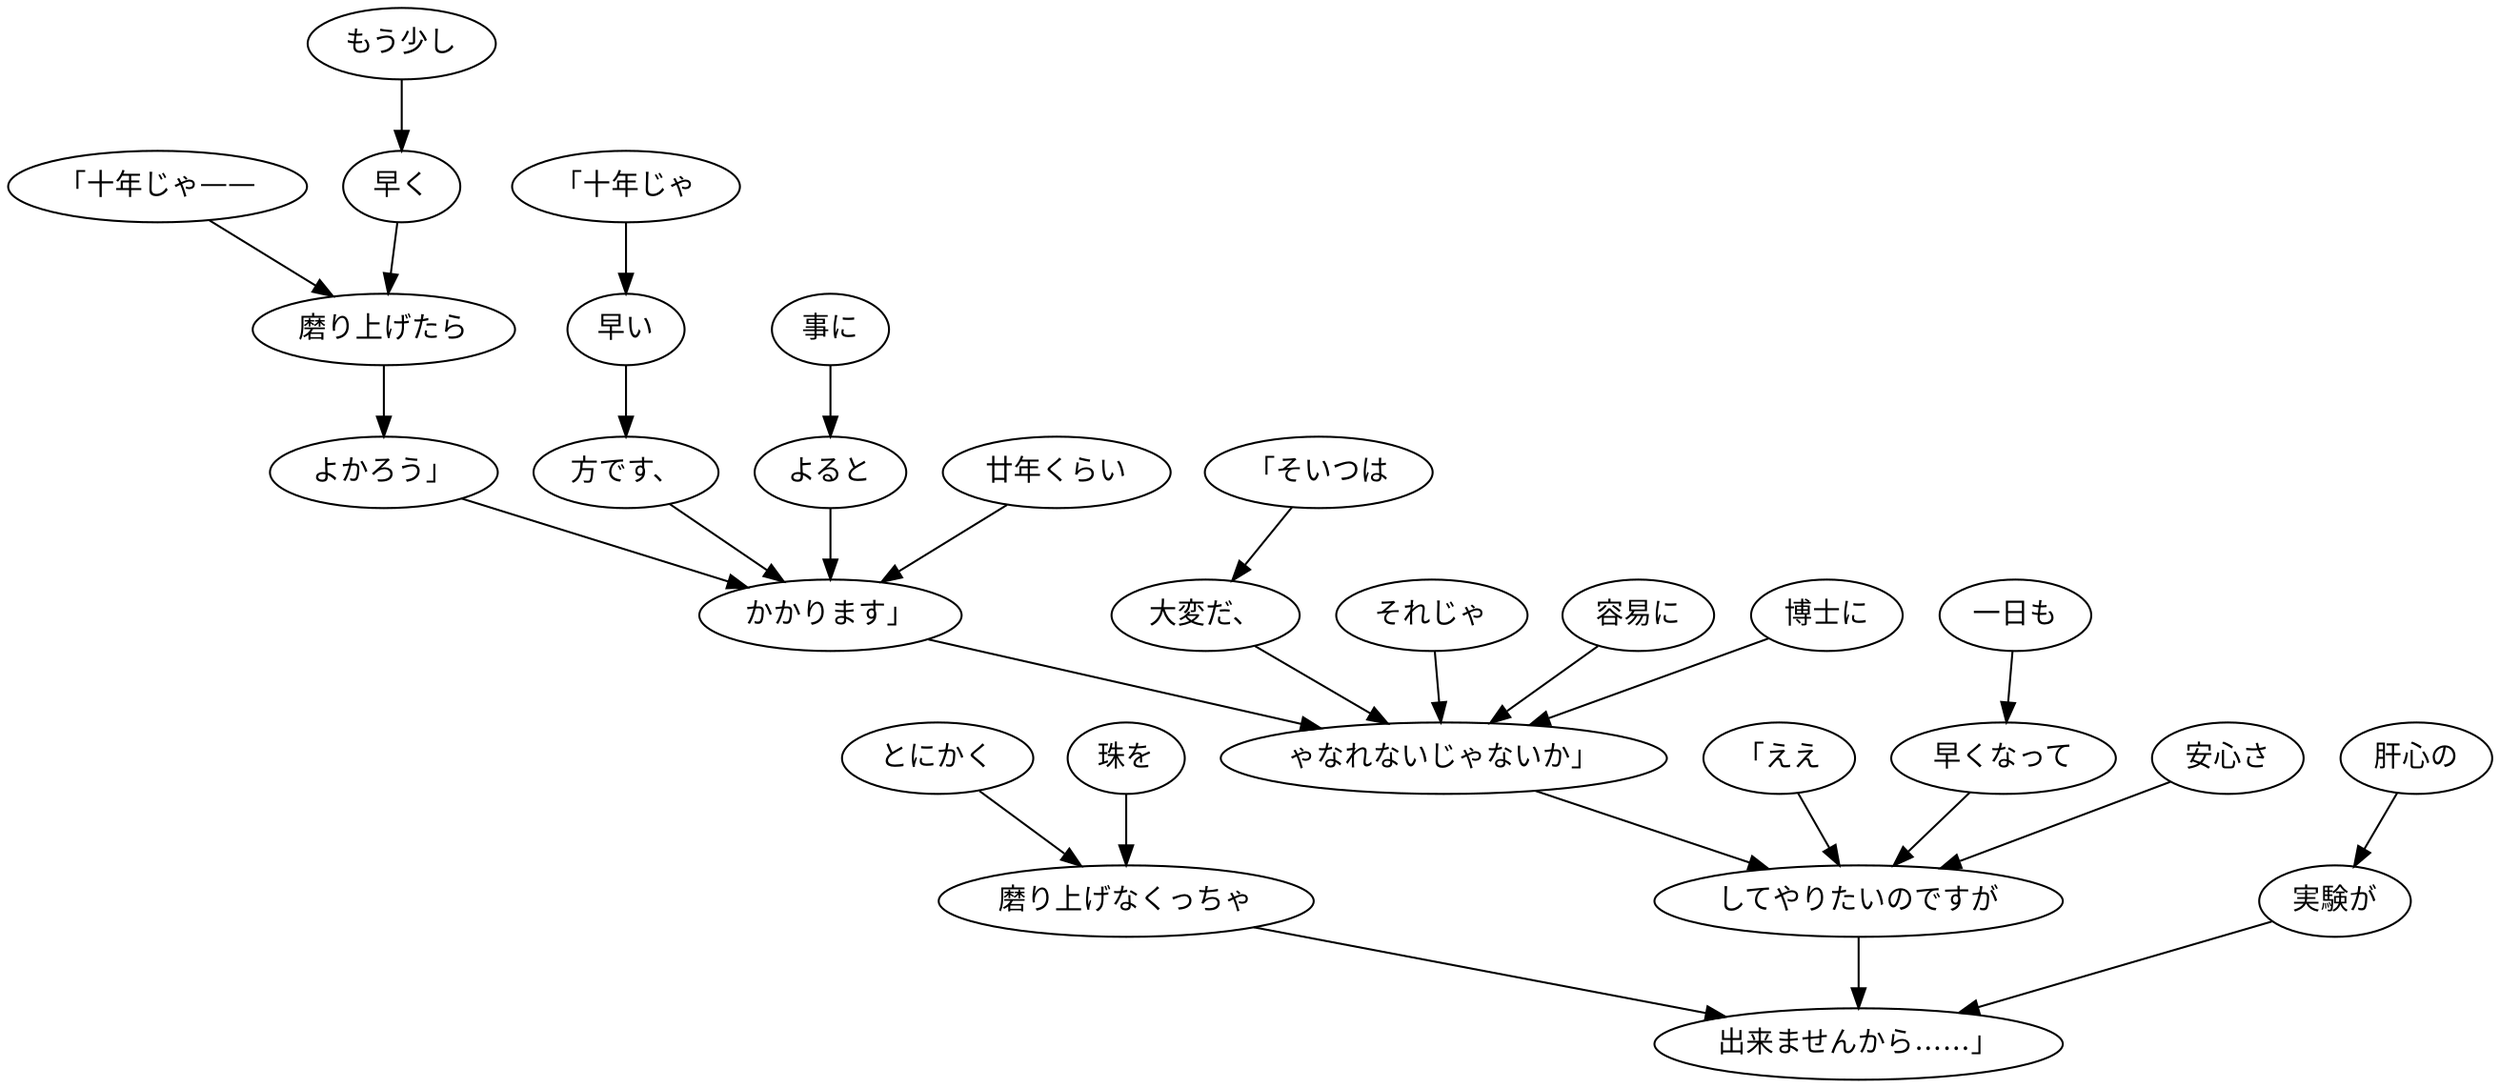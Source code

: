 digraph graph3572 {
	node0 [label="「十年じゃ——"];
	node1 [label="もう少し"];
	node2 [label="早く"];
	node3 [label="磨り上げたら"];
	node4 [label="よかろう」"];
	node5 [label="「十年じゃ"];
	node6 [label="早い"];
	node7 [label="方です、"];
	node8 [label="事に"];
	node9 [label="よると"];
	node10 [label="廿年くらい"];
	node11 [label="かかります」"];
	node12 [label="「そいつは"];
	node13 [label="大変だ、"];
	node14 [label="それじゃ"];
	node15 [label="容易に"];
	node16 [label="博士に"];
	node17 [label="ゃなれないじゃないか」"];
	node18 [label="「ええ"];
	node19 [label="一日も"];
	node20 [label="早くなって"];
	node21 [label="安心さ"];
	node22 [label="してやりたいのですが"];
	node23 [label="とにかく"];
	node24 [label="珠を"];
	node25 [label="磨り上げなくっちゃ"];
	node26 [label="肝心の"];
	node27 [label="実験が"];
	node28 [label="出来ませんから……」"];
	node0 -> node3;
	node1 -> node2;
	node2 -> node3;
	node3 -> node4;
	node4 -> node11;
	node5 -> node6;
	node6 -> node7;
	node7 -> node11;
	node8 -> node9;
	node9 -> node11;
	node10 -> node11;
	node11 -> node17;
	node12 -> node13;
	node13 -> node17;
	node14 -> node17;
	node15 -> node17;
	node16 -> node17;
	node17 -> node22;
	node18 -> node22;
	node19 -> node20;
	node20 -> node22;
	node21 -> node22;
	node22 -> node28;
	node23 -> node25;
	node24 -> node25;
	node25 -> node28;
	node26 -> node27;
	node27 -> node28;
}
